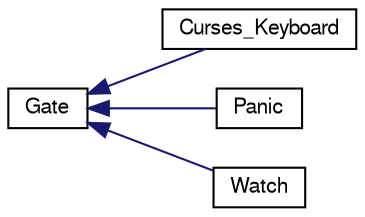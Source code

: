 digraph "Graphical Class Hierarchy"
{
  bgcolor="transparent";
  edge [fontname="FreeSans",fontsize="10",labelfontname="FreeSans",labelfontsize="10"];
  node [fontname="FreeSans",fontsize="10",shape=record];
  rankdir="LR";
  Node1 [label="Gate",height=0.2,width=0.4,color="black",URL="$classGate.html",tooltip="Interrupt handling base class."];
  Node1 -> Node2 [dir="back",color="midnightblue",fontsize="10",style="solid",fontname="FreeSans"];
  Node2 [label="Curses_Keyboard",height=0.2,width=0.4,color="black",URL="$classCurses__Keyboard.html",tooltip="Keyboard driver with interrupt support"];
  Node1 -> Node3 [dir="back",color="midnightblue",fontsize="10",style="solid",fontname="FreeSans"];
  Node3 [label="Panic",height=0.2,width=0.4,color="black",URL="$classPanic.html",tooltip="Default interrupt handler."];
  Node1 -> Node4 [dir="back",color="midnightblue",fontsize="10",style="solid",fontname="FreeSans"];
  Node4 [label="Watch",height=0.2,width=0.4,color="black",URL="$classWatch.html",tooltip="Handler for periodic timer interrupts."];
}
